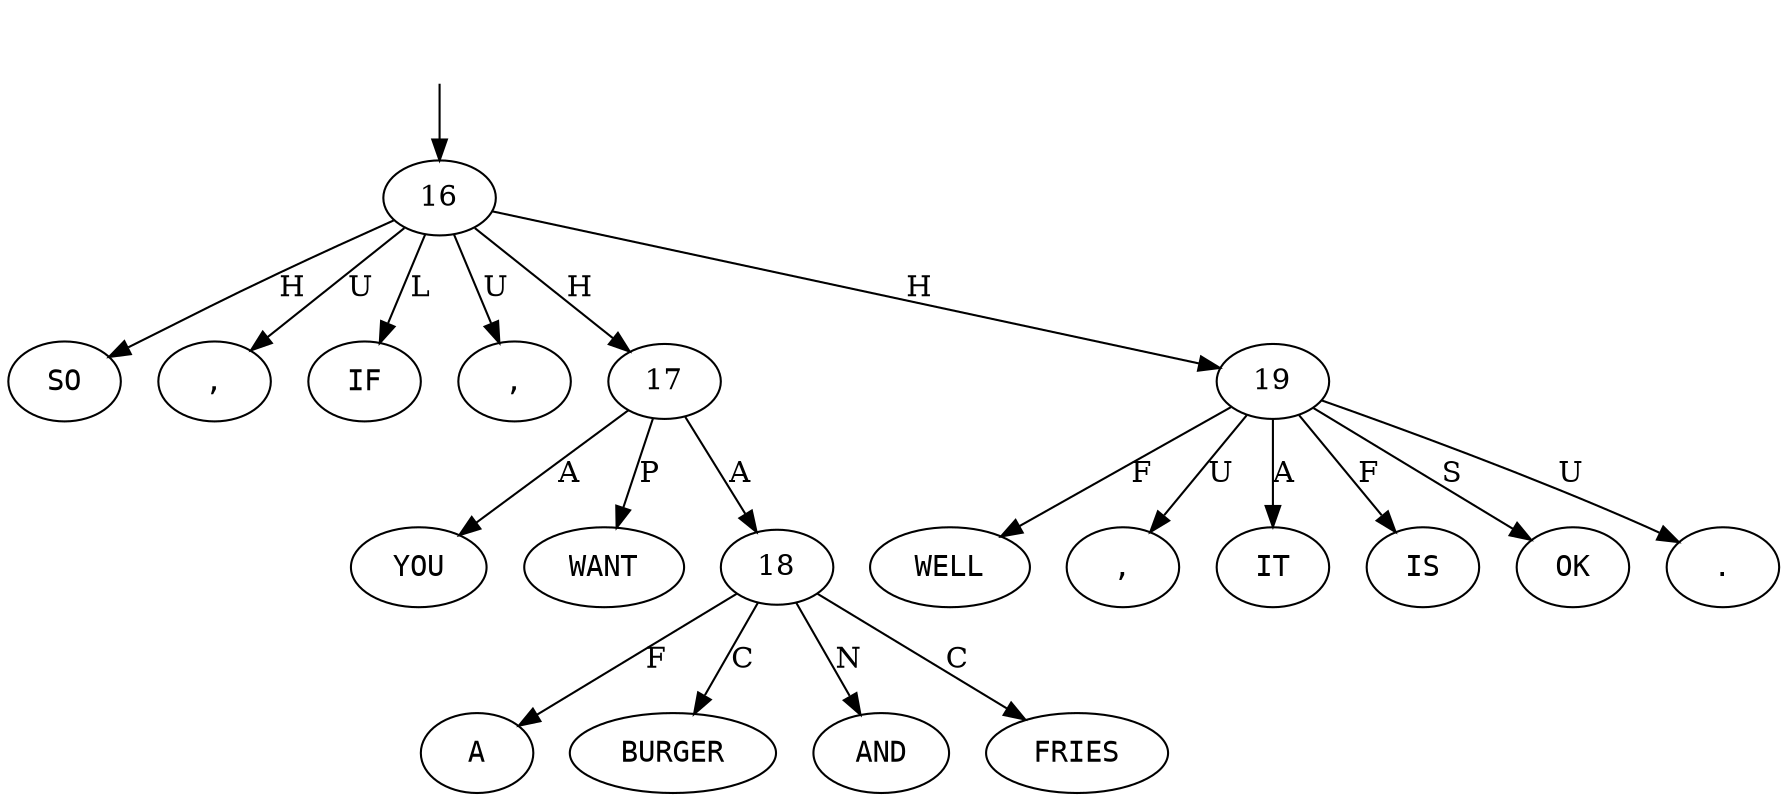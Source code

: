 digraph "196219-0003" {
  top [ style=invis ];
  top -> 16;
  0 [ shape=oval, label=<<table align="center" border="0" cellspacing="0"><tr><td colspan="2"><font face="Courier">SO</font></td></tr></table>> ];
  1 [ shape=oval, label=<<table align="center" border="0" cellspacing="0"><tr><td colspan="2"><font face="Courier">,</font></td></tr></table>> ];
  2 [ shape=oval, label=<<table align="center" border="0" cellspacing="0"><tr><td colspan="2"><font face="Courier">IF</font></td></tr></table>> ];
  3 [ shape=oval, label=<<table align="center" border="0" cellspacing="0"><tr><td colspan="2"><font face="Courier">YOU</font></td></tr></table>> ];
  4 [ shape=oval, label=<<table align="center" border="0" cellspacing="0"><tr><td colspan="2"><font face="Courier">WANT</font></td></tr></table>> ];
  5 [ shape=oval, label=<<table align="center" border="0" cellspacing="0"><tr><td colspan="2"><font face="Courier">A</font></td></tr></table>> ];
  6 [ shape=oval, label=<<table align="center" border="0" cellspacing="0"><tr><td colspan="2"><font face="Courier">BURGER</font></td></tr></table>> ];
  7 [ shape=oval, label=<<table align="center" border="0" cellspacing="0"><tr><td colspan="2"><font face="Courier">AND</font></td></tr></table>> ];
  8 [ shape=oval, label=<<table align="center" border="0" cellspacing="0"><tr><td colspan="2"><font face="Courier">FRIES</font></td></tr></table>> ];
  9 [ shape=oval, label=<<table align="center" border="0" cellspacing="0"><tr><td colspan="2"><font face="Courier">,</font></td></tr></table>> ];
  10 [ shape=oval, label=<<table align="center" border="0" cellspacing="0"><tr><td colspan="2"><font face="Courier">WELL</font></td></tr></table>> ];
  11 [ shape=oval, label=<<table align="center" border="0" cellspacing="0"><tr><td colspan="2"><font face="Courier">,</font></td></tr></table>> ];
  12 [ shape=oval, label=<<table align="center" border="0" cellspacing="0"><tr><td colspan="2"><font face="Courier">IT</font></td></tr></table>> ];
  13 [ shape=oval, label=<<table align="center" border="0" cellspacing="0"><tr><td colspan="2"><font face="Courier">IS</font></td></tr></table>> ];
  14 [ shape=oval, label=<<table align="center" border="0" cellspacing="0"><tr><td colspan="2"><font face="Courier">OK</font></td></tr></table>> ];
  15 [ shape=oval, label=<<table align="center" border="0" cellspacing="0"><tr><td colspan="2"><font face="Courier">.</font></td></tr></table>> ];
  16 -> 9 [ label="U" ];
  16 -> 17 [ label="H" ];
  16 -> 19 [ label="H" ];
  16 -> 2 [ label="L" ];
  16 -> 0 [ label="H" ];
  16 -> 1 [ label="U" ];
  17 -> 3 [ label="A" ];
  17 -> 18 [ label="A" ];
  17 -> 4 [ label="P" ];
  18 -> 8 [ label="C" ];
  18 -> 7 [ label="N" ];
  18 -> 6 [ label="C" ];
  18 -> 5 [ label="F" ];
  19 -> 15 [ label="U" ];
  19 -> 10 [ label="F" ];
  19 -> 12 [ label="A" ];
  19 -> 11 [ label="U" ];
  19 -> 13 [ label="F" ];
  19 -> 14 [ label="S" ];
}

